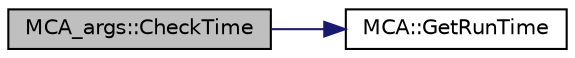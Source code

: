 digraph "MCA_args::CheckTime"
{
  edge [fontname="Helvetica",fontsize="10",labelfontname="Helvetica",labelfontsize="10"];
  node [fontname="Helvetica",fontsize="10",shape=record];
  rankdir="LR";
  Node1 [label="MCA_args::CheckTime",height=0.2,width=0.4,color="black", fillcolor="grey75", style="filled", fontcolor="black"];
  Node1 -> Node2 [color="midnightblue",fontsize="10",style="solid",fontname="Helvetica"];
  Node2 [label="MCA::GetRunTime",height=0.2,width=0.4,color="black", fillcolor="white", style="filled",URL="$d4/def/class_m_c_a.html#a86ec2de5b49c9e24fc8c612ef42cff4a",tooltip="Return the length of time the MCA has been running. "];
}
